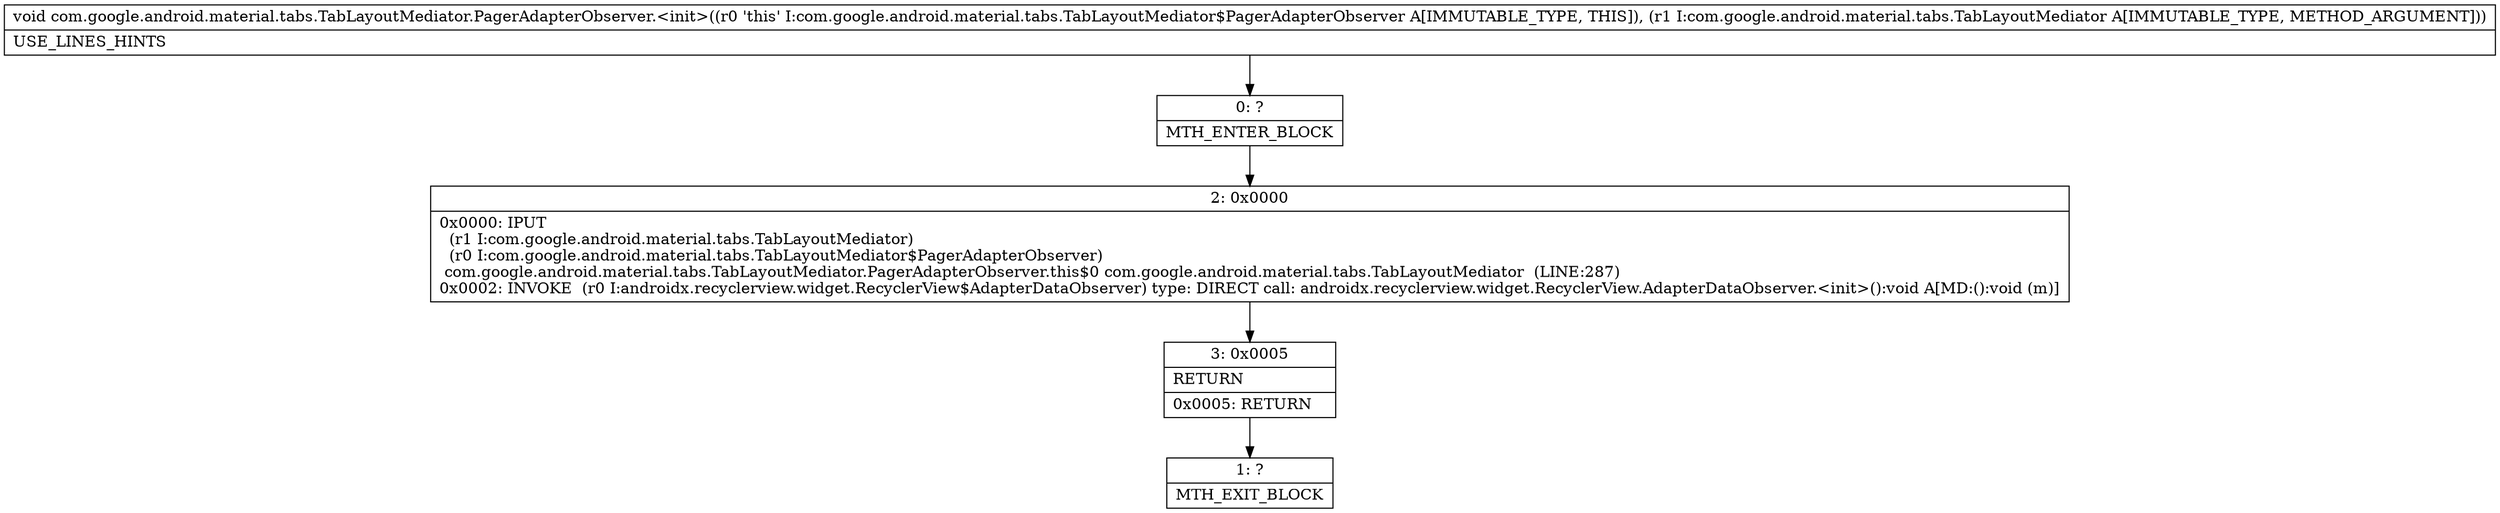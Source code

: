 digraph "CFG forcom.google.android.material.tabs.TabLayoutMediator.PagerAdapterObserver.\<init\>(Lcom\/google\/android\/material\/tabs\/TabLayoutMediator;)V" {
Node_0 [shape=record,label="{0\:\ ?|MTH_ENTER_BLOCK\l}"];
Node_2 [shape=record,label="{2\:\ 0x0000|0x0000: IPUT  \l  (r1 I:com.google.android.material.tabs.TabLayoutMediator)\l  (r0 I:com.google.android.material.tabs.TabLayoutMediator$PagerAdapterObserver)\l com.google.android.material.tabs.TabLayoutMediator.PagerAdapterObserver.this$0 com.google.android.material.tabs.TabLayoutMediator  (LINE:287)\l0x0002: INVOKE  (r0 I:androidx.recyclerview.widget.RecyclerView$AdapterDataObserver) type: DIRECT call: androidx.recyclerview.widget.RecyclerView.AdapterDataObserver.\<init\>():void A[MD:():void (m)]\l}"];
Node_3 [shape=record,label="{3\:\ 0x0005|RETURN\l|0x0005: RETURN   \l}"];
Node_1 [shape=record,label="{1\:\ ?|MTH_EXIT_BLOCK\l}"];
MethodNode[shape=record,label="{void com.google.android.material.tabs.TabLayoutMediator.PagerAdapterObserver.\<init\>((r0 'this' I:com.google.android.material.tabs.TabLayoutMediator$PagerAdapterObserver A[IMMUTABLE_TYPE, THIS]), (r1 I:com.google.android.material.tabs.TabLayoutMediator A[IMMUTABLE_TYPE, METHOD_ARGUMENT]))  | USE_LINES_HINTS\l}"];
MethodNode -> Node_0;Node_0 -> Node_2;
Node_2 -> Node_3;
Node_3 -> Node_1;
}


